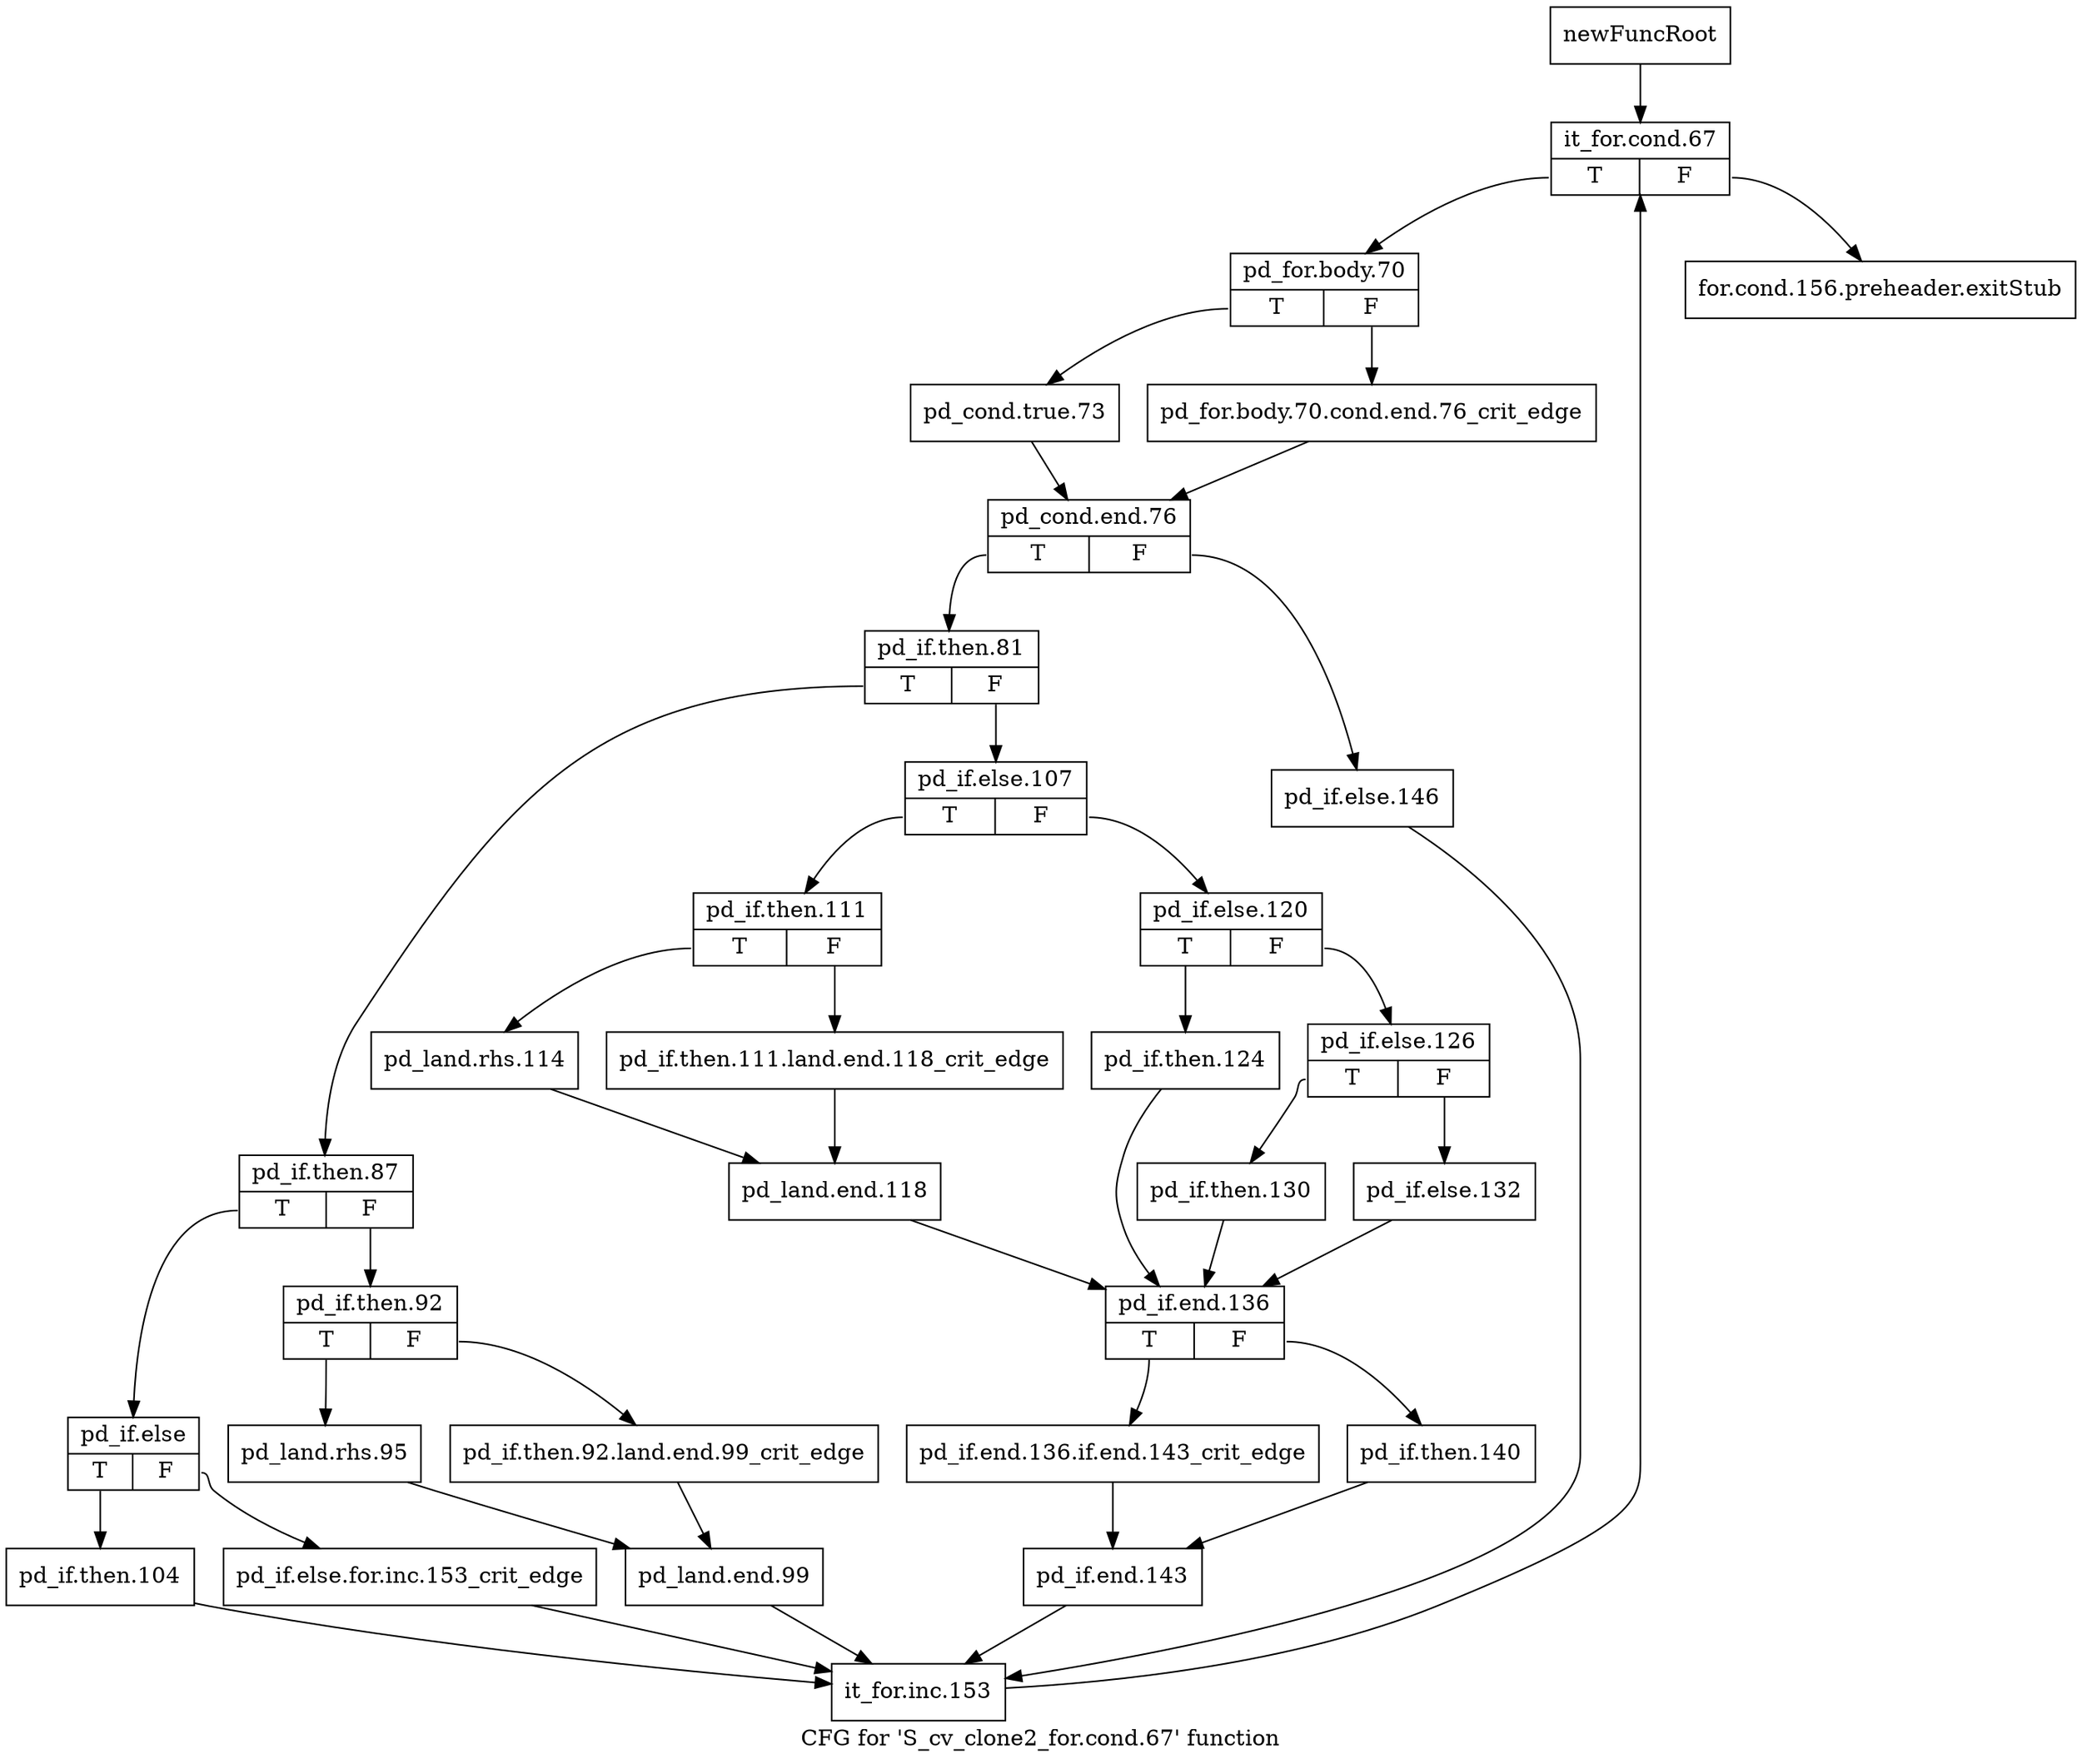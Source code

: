 digraph "CFG for 'S_cv_clone2_for.cond.67' function" {
	label="CFG for 'S_cv_clone2_for.cond.67' function";

	Node0x4d1b710 [shape=record,label="{newFuncRoot}"];
	Node0x4d1b710 -> Node0x4d1c0b0;
	Node0x4d1c060 [shape=record,label="{for.cond.156.preheader.exitStub}"];
	Node0x4d1c0b0 [shape=record,label="{it_for.cond.67|{<s0>T|<s1>F}}"];
	Node0x4d1c0b0:s0 -> Node0x4d1c100;
	Node0x4d1c0b0:s1 -> Node0x4d1c060;
	Node0x4d1c100 [shape=record,label="{pd_for.body.70|{<s0>T|<s1>F}}"];
	Node0x4d1c100:s0 -> Node0x4d1c1a0;
	Node0x4d1c100:s1 -> Node0x4d1c150;
	Node0x4d1c150 [shape=record,label="{pd_for.body.70.cond.end.76_crit_edge}"];
	Node0x4d1c150 -> Node0x4d1c1f0;
	Node0x4d1c1a0 [shape=record,label="{pd_cond.true.73}"];
	Node0x4d1c1a0 -> Node0x4d1c1f0;
	Node0x4d1c1f0 [shape=record,label="{pd_cond.end.76|{<s0>T|<s1>F}}"];
	Node0x4d1c1f0:s0 -> Node0x4d1c290;
	Node0x4d1c1f0:s1 -> Node0x4d1c240;
	Node0x4d1c240 [shape=record,label="{pd_if.else.146}"];
	Node0x4d1c240 -> Node0x4d1c9c0;
	Node0x4d1c290 [shape=record,label="{pd_if.then.81|{<s0>T|<s1>F}}"];
	Node0x4d1c290:s0 -> Node0x4d1c740;
	Node0x4d1c290:s1 -> Node0x4d1c2e0;
	Node0x4d1c2e0 [shape=record,label="{pd_if.else.107|{<s0>T|<s1>F}}"];
	Node0x4d1c2e0:s0 -> Node0x4d1c4c0;
	Node0x4d1c2e0:s1 -> Node0x4d1c330;
	Node0x4d1c330 [shape=record,label="{pd_if.else.120|{<s0>T|<s1>F}}"];
	Node0x4d1c330:s0 -> Node0x4d1c470;
	Node0x4d1c330:s1 -> Node0x4d1c380;
	Node0x4d1c380 [shape=record,label="{pd_if.else.126|{<s0>T|<s1>F}}"];
	Node0x4d1c380:s0 -> Node0x4d1c420;
	Node0x4d1c380:s1 -> Node0x4d1c3d0;
	Node0x4d1c3d0 [shape=record,label="{pd_if.else.132}"];
	Node0x4d1c3d0 -> Node0x4d1c600;
	Node0x4d1c420 [shape=record,label="{pd_if.then.130}"];
	Node0x4d1c420 -> Node0x4d1c600;
	Node0x4d1c470 [shape=record,label="{pd_if.then.124}"];
	Node0x4d1c470 -> Node0x4d1c600;
	Node0x4d1c4c0 [shape=record,label="{pd_if.then.111|{<s0>T|<s1>F}}"];
	Node0x4d1c4c0:s0 -> Node0x4d1c560;
	Node0x4d1c4c0:s1 -> Node0x4d1c510;
	Node0x4d1c510 [shape=record,label="{pd_if.then.111.land.end.118_crit_edge}"];
	Node0x4d1c510 -> Node0x4d1c5b0;
	Node0x4d1c560 [shape=record,label="{pd_land.rhs.114}"];
	Node0x4d1c560 -> Node0x4d1c5b0;
	Node0x4d1c5b0 [shape=record,label="{pd_land.end.118}"];
	Node0x4d1c5b0 -> Node0x4d1c600;
	Node0x4d1c600 [shape=record,label="{pd_if.end.136|{<s0>T|<s1>F}}"];
	Node0x4d1c600:s0 -> Node0x4d1c6a0;
	Node0x4d1c600:s1 -> Node0x4d1c650;
	Node0x4d1c650 [shape=record,label="{pd_if.then.140}"];
	Node0x4d1c650 -> Node0x4d1c6f0;
	Node0x4d1c6a0 [shape=record,label="{pd_if.end.136.if.end.143_crit_edge}"];
	Node0x4d1c6a0 -> Node0x4d1c6f0;
	Node0x4d1c6f0 [shape=record,label="{pd_if.end.143}"];
	Node0x4d1c6f0 -> Node0x4d1c9c0;
	Node0x4d1c740 [shape=record,label="{pd_if.then.87|{<s0>T|<s1>F}}"];
	Node0x4d1c740:s0 -> Node0x4d1c8d0;
	Node0x4d1c740:s1 -> Node0x4d1c790;
	Node0x4d1c790 [shape=record,label="{pd_if.then.92|{<s0>T|<s1>F}}"];
	Node0x4d1c790:s0 -> Node0x4d1c830;
	Node0x4d1c790:s1 -> Node0x4d1c7e0;
	Node0x4d1c7e0 [shape=record,label="{pd_if.then.92.land.end.99_crit_edge}"];
	Node0x4d1c7e0 -> Node0x4d1c880;
	Node0x4d1c830 [shape=record,label="{pd_land.rhs.95}"];
	Node0x4d1c830 -> Node0x4d1c880;
	Node0x4d1c880 [shape=record,label="{pd_land.end.99}"];
	Node0x4d1c880 -> Node0x4d1c9c0;
	Node0x4d1c8d0 [shape=record,label="{pd_if.else|{<s0>T|<s1>F}}"];
	Node0x4d1c8d0:s0 -> Node0x4d1c970;
	Node0x4d1c8d0:s1 -> Node0x4d1c920;
	Node0x4d1c920 [shape=record,label="{pd_if.else.for.inc.153_crit_edge}"];
	Node0x4d1c920 -> Node0x4d1c9c0;
	Node0x4d1c970 [shape=record,label="{pd_if.then.104}"];
	Node0x4d1c970 -> Node0x4d1c9c0;
	Node0x4d1c9c0 [shape=record,label="{it_for.inc.153}"];
	Node0x4d1c9c0 -> Node0x4d1c0b0;
}
